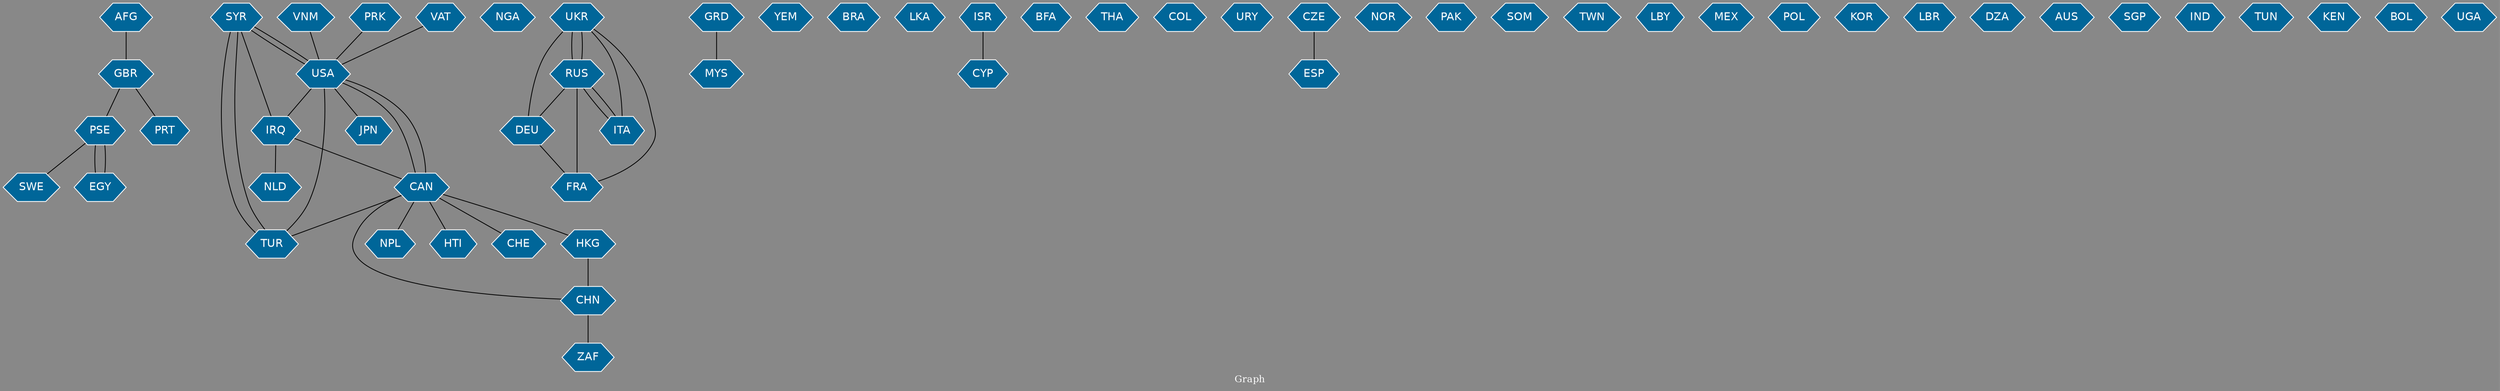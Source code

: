 // Countries together in item graph
graph {
	graph [bgcolor="#888888" fontcolor=white fontsize=12 label="Graph" outputorder=edgesfirst overlap=prism]
	node [color=white fillcolor="#006699" fontcolor=white fontname=Helvetica shape=hexagon style=filled]
	edge [arrowhead=open color=black fontcolor=white fontname=Courier fontsize=12]
		PSE [label=PSE]
		SWE [label=SWE]
		SYR [label=SYR]
		NPL [label=NPL]
		NGA [label=NGA]
		UKR [label=UKR]
		USA [label=USA]
		GRD [label=GRD]
		MYS [label=MYS]
		RUS [label=RUS]
		HKG [label=HKG]
		CHN [label=CHN]
		FRA [label=FRA]
		CAN [label=CAN]
		GBR [label=GBR]
		TUR [label=TUR]
		YEM [label=YEM]
		IRQ [label=IRQ]
		BRA [label=BRA]
		LKA [label=LKA]
		JPN [label=JPN]
		ISR [label=ISR]
		CYP [label=CYP]
		BFA [label=BFA]
		ITA [label=ITA]
		THA [label=THA]
		COL [label=COL]
		URY [label=URY]
		ZAF [label=ZAF]
		ESP [label=ESP]
		NOR [label=NOR]
		PRK [label=PRK]
		PAK [label=PAK]
		SOM [label=SOM]
		TWN [label=TWN]
		HTI [label=HTI]
		LBY [label=LBY]
		MEX [label=MEX]
		EGY [label=EGY]
		POL [label=POL]
		KOR [label=KOR]
		LBR [label=LBR]
		DZA [label=DZA]
		CHE [label=CHE]
		NLD [label=NLD]
		AUS [label=AUS]
		VAT [label=VAT]
		SGP [label=SGP]
		IND [label=IND]
		DEU [label=DEU]
		VNM [label=VNM]
		TUN [label=TUN]
		CZE [label=CZE]
		KEN [label=KEN]
		AFG [label=AFG]
		BOL [label=BOL]
		UGA [label=UGA]
		PRT [label=PRT]
			PSE -- SWE [weight=1]
			TUR -- USA [weight=1]
			SYR -- USA [weight=1]
			DEU -- UKR [weight=1]
			TUR -- SYR [weight=1]
			ITA -- RUS [weight=1]
			SYR -- TUR [weight=1]
			CAN -- NPL [weight=2]
			CAN -- HKG [weight=1]
			USA -- CAN [weight=1]
			CZE -- ESP [weight=1]
			RUS -- FRA [weight=1]
			EGY -- PSE [weight=2]
			DEU -- FRA [weight=1]
			VAT -- USA [weight=1]
			CAN -- USA [weight=2]
			UKR -- ITA [weight=2]
			AFG -- GBR [weight=1]
			CHN -- CAN [weight=1]
			UKR -- RUS [weight=3]
			VNM -- USA [weight=1]
			USA -- SYR [weight=1]
			GBR -- PRT [weight=1]
			USA -- IRQ [weight=3]
			USA -- JPN [weight=1]
			PSE -- EGY [weight=2]
			RUS -- UKR [weight=2]
			CAN -- TUR [weight=1]
			IRQ -- SYR [weight=1]
			HKG -- CHN [weight=2]
			GBR -- PSE [weight=1]
			IRQ -- NLD [weight=1]
			CHN -- ZAF [weight=1]
			CAN -- HTI [weight=1]
			RUS -- DEU [weight=1]
			IRQ -- CAN [weight=1]
			ISR -- CYP [weight=1]
			PRK -- USA [weight=1]
			FRA -- UKR [weight=1]
			CAN -- CHE [weight=1]
			RUS -- ITA [weight=2]
			GRD -- MYS [weight=2]
}